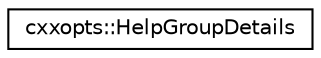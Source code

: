 digraph "Graphical Class Hierarchy"
{
 // LATEX_PDF_SIZE
  edge [fontname="Helvetica",fontsize="10",labelfontname="Helvetica",labelfontsize="10"];
  node [fontname="Helvetica",fontsize="10",shape=record];
  rankdir="LR";
  Node0 [label="cxxopts::HelpGroupDetails",height=0.2,width=0.4,color="black", fillcolor="white", style="filled",URL="$structcxxopts_1_1_help_group_details.html",tooltip=" "];
}
